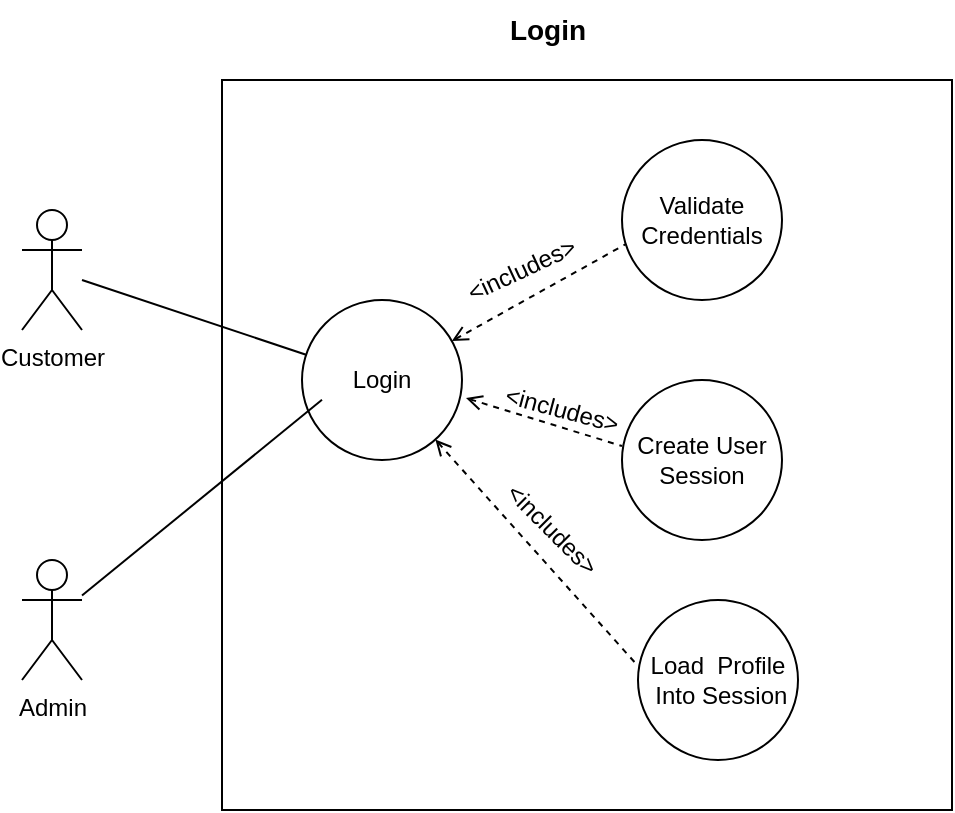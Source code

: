 <mxfile version="24.4.9" type="device">
  <diagram name="Page-1" id="vUgw78BY2hGwC1_VxQLY">
    <mxGraphModel dx="1434" dy="786" grid="1" gridSize="10" guides="1" tooltips="1" connect="1" arrows="1" fold="1" page="1" pageScale="1" pageWidth="850" pageHeight="1100" math="0" shadow="0">
      <root>
        <mxCell id="0" />
        <mxCell id="1" parent="0" />
        <mxCell id="7IDKA3ET4Gqkjw4uJLdT-1" value="Customer" style="shape=umlActor;verticalLabelPosition=bottom;verticalAlign=top;html=1;outlineConnect=0;" vertex="1" parent="1">
          <mxGeometry x="120" y="315" width="30" height="60" as="geometry" />
        </mxCell>
        <mxCell id="7IDKA3ET4Gqkjw4uJLdT-2" value="Admin" style="shape=umlActor;verticalLabelPosition=bottom;verticalAlign=top;html=1;outlineConnect=0;" vertex="1" parent="1">
          <mxGeometry x="120" y="490" width="30" height="60" as="geometry" />
        </mxCell>
        <mxCell id="7IDKA3ET4Gqkjw4uJLdT-4" value="" style="whiteSpace=wrap;html=1;aspect=fixed;" vertex="1" parent="1">
          <mxGeometry x="220" y="250" width="365" height="365" as="geometry" />
        </mxCell>
        <mxCell id="7IDKA3ET4Gqkjw4uJLdT-3" value="Login" style="ellipse;whiteSpace=wrap;html=1;aspect=fixed;" vertex="1" parent="1">
          <mxGeometry x="260" y="360" width="80" height="80" as="geometry" />
        </mxCell>
        <mxCell id="7IDKA3ET4Gqkjw4uJLdT-5" value="" style="endArrow=none;html=1;rounded=0;" edge="1" parent="1" source="7IDKA3ET4Gqkjw4uJLdT-1" target="7IDKA3ET4Gqkjw4uJLdT-3">
          <mxGeometry width="50" height="50" relative="1" as="geometry">
            <mxPoint x="170" y="430" as="sourcePoint" />
            <mxPoint x="220" y="390" as="targetPoint" />
          </mxGeometry>
        </mxCell>
        <mxCell id="7IDKA3ET4Gqkjw4uJLdT-6" value="Login" style="text;strokeColor=none;align=center;fillColor=none;html=1;verticalAlign=middle;whiteSpace=wrap;rounded=0;fontStyle=1;fontSize=14;" vertex="1" parent="1">
          <mxGeometry x="338" y="210" width="90" height="30" as="geometry" />
        </mxCell>
        <mxCell id="7IDKA3ET4Gqkjw4uJLdT-7" value="Validate Credentials" style="ellipse;whiteSpace=wrap;html=1;aspect=fixed;" vertex="1" parent="1">
          <mxGeometry x="420" y="280" width="80" height="80" as="geometry" />
        </mxCell>
        <mxCell id="7IDKA3ET4Gqkjw4uJLdT-8" value="" style="endArrow=none;html=1;rounded=0;entryX=0.025;entryY=0.65;entryDx=0;entryDy=0;entryPerimeter=0;dashed=1;endFill=0;startArrow=open;startFill=0;" edge="1" parent="1" source="7IDKA3ET4Gqkjw4uJLdT-3" target="7IDKA3ET4Gqkjw4uJLdT-7">
          <mxGeometry width="50" height="50" relative="1" as="geometry">
            <mxPoint x="180" y="470" as="sourcePoint" />
            <mxPoint x="331" y="429" as="targetPoint" />
          </mxGeometry>
        </mxCell>
        <mxCell id="7IDKA3ET4Gqkjw4uJLdT-9" value="Create User Session" style="ellipse;whiteSpace=wrap;html=1;aspect=fixed;" vertex="1" parent="1">
          <mxGeometry x="420" y="400" width="80" height="80" as="geometry" />
        </mxCell>
        <mxCell id="7IDKA3ET4Gqkjw4uJLdT-10" value="" style="endArrow=none;html=1;rounded=0;entryX=0.025;entryY=0.65;entryDx=0;entryDy=0;entryPerimeter=0;dashed=1;startArrow=open;startFill=0;exitX=1.025;exitY=0.613;exitDx=0;exitDy=0;exitPerimeter=0;" edge="1" parent="1" source="7IDKA3ET4Gqkjw4uJLdT-3">
          <mxGeometry width="50" height="50" relative="1" as="geometry">
            <mxPoint x="340" y="410" as="sourcePoint" />
            <mxPoint x="420" y="433" as="targetPoint" />
          </mxGeometry>
        </mxCell>
        <mxCell id="7IDKA3ET4Gqkjw4uJLdT-12" value="Load&amp;nbsp; Profile&lt;div&gt;&amp;nbsp;Into Session&lt;/div&gt;" style="ellipse;whiteSpace=wrap;html=1;aspect=fixed;" vertex="1" parent="1">
          <mxGeometry x="428" y="510" width="80" height="80" as="geometry" />
        </mxCell>
        <mxCell id="7IDKA3ET4Gqkjw4uJLdT-13" value="" style="endArrow=none;html=1;rounded=0;entryX=0.025;entryY=0.65;entryDx=0;entryDy=0;entryPerimeter=0;dashed=1;startArrow=open;startFill=0;" edge="1" parent="1" source="7IDKA3ET4Gqkjw4uJLdT-3">
          <mxGeometry width="50" height="50" relative="1" as="geometry">
            <mxPoint x="350" y="519" as="sourcePoint" />
            <mxPoint x="428" y="543" as="targetPoint" />
          </mxGeometry>
        </mxCell>
        <mxCell id="7IDKA3ET4Gqkjw4uJLdT-14" value="&amp;lt;includes&amp;gt;" style="text;strokeColor=none;align=center;fillColor=none;html=1;verticalAlign=middle;whiteSpace=wrap;rounded=0;rotation=-25;" vertex="1" parent="1">
          <mxGeometry x="340" y="330" width="60" height="30" as="geometry" />
        </mxCell>
        <mxCell id="7IDKA3ET4Gqkjw4uJLdT-15" value="&amp;lt;includes&amp;gt;" style="text;strokeColor=none;align=center;fillColor=none;html=1;verticalAlign=middle;whiteSpace=wrap;rounded=0;rotation=15;" vertex="1" parent="1">
          <mxGeometry x="360" y="400" width="60" height="30" as="geometry" />
        </mxCell>
        <mxCell id="7IDKA3ET4Gqkjw4uJLdT-16" value="&amp;lt;includes&amp;gt;" style="text;strokeColor=none;align=center;fillColor=none;html=1;verticalAlign=middle;whiteSpace=wrap;rounded=0;rotation=45;" vertex="1" parent="1">
          <mxGeometry x="355" y="460" width="60" height="30" as="geometry" />
        </mxCell>
        <mxCell id="7IDKA3ET4Gqkjw4uJLdT-19" value="" style="endArrow=none;html=1;rounded=0;entryX=0.137;entryY=0.438;entryDx=0;entryDy=0;entryPerimeter=0;" edge="1" parent="1" source="7IDKA3ET4Gqkjw4uJLdT-2" target="7IDKA3ET4Gqkjw4uJLdT-4">
          <mxGeometry width="50" height="50" relative="1" as="geometry">
            <mxPoint x="160" y="550.5" as="sourcePoint" />
            <mxPoint x="251" y="529.5" as="targetPoint" />
          </mxGeometry>
        </mxCell>
      </root>
    </mxGraphModel>
  </diagram>
</mxfile>

